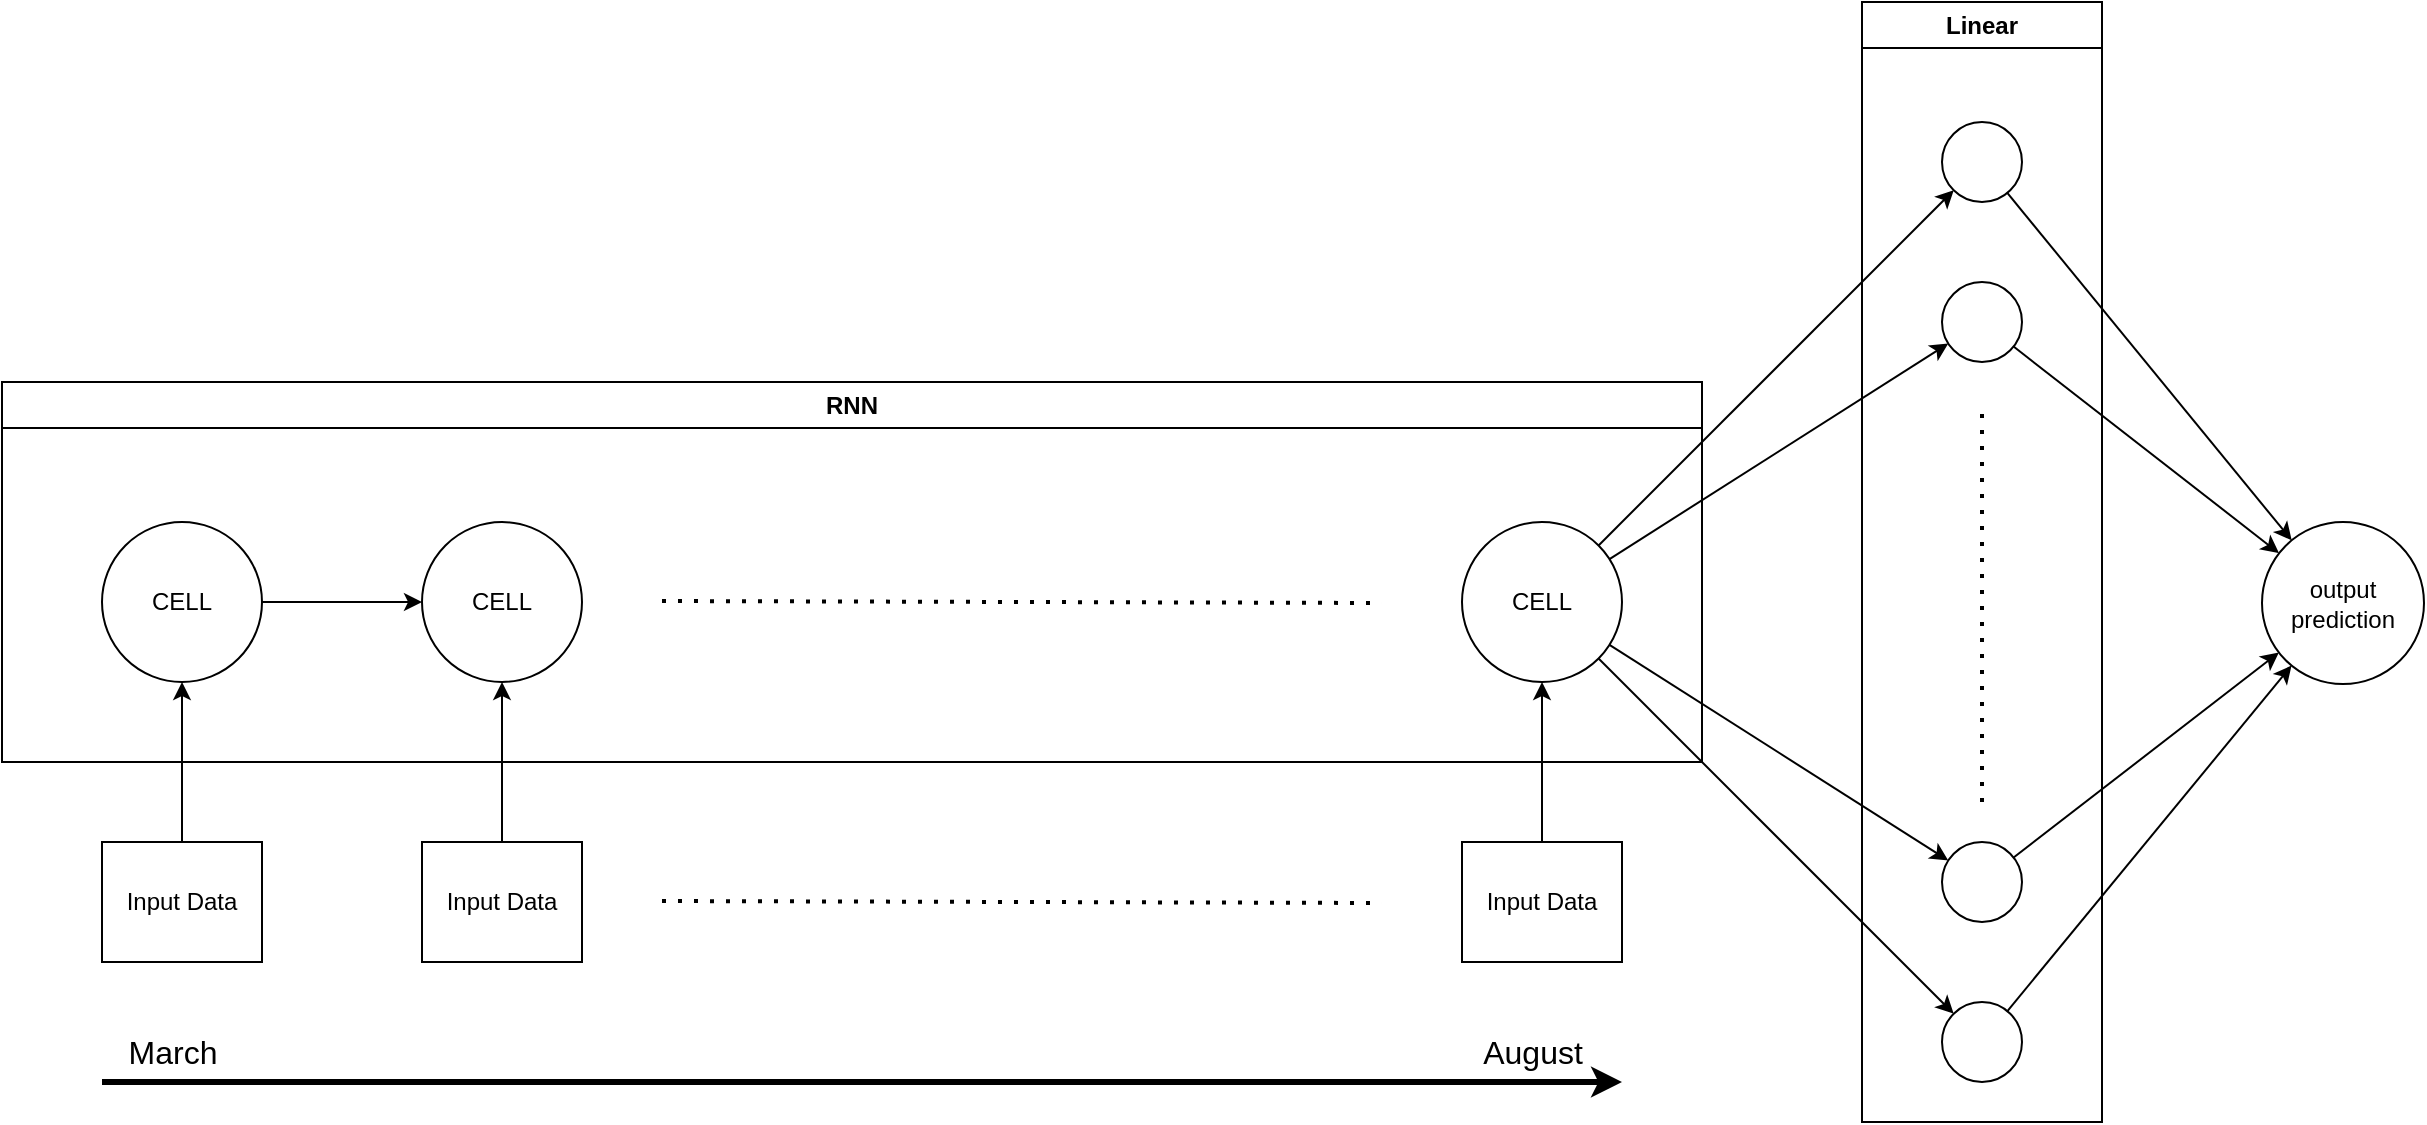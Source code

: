 <mxfile version="26.1.1" pages="5">
  <diagram name="RNN" id="Sj-AfVCmATpeN1ST9yKY">
    <mxGraphModel dx="1434" dy="870" grid="1" gridSize="10" guides="1" tooltips="1" connect="1" arrows="1" fold="1" page="1" pageScale="1" pageWidth="827" pageHeight="1169" math="0" shadow="0">
      <root>
        <mxCell id="0" />
        <mxCell id="1" parent="0" />
        <mxCell id="AekAROX9ymRsv2VLZo-F-1" value="RNN" style="swimlane;whiteSpace=wrap;html=1;labelBackgroundColor=none;" parent="1" vertex="1">
          <mxGeometry x="30" y="250" width="850" height="190" as="geometry" />
        </mxCell>
        <mxCell id="AekAROX9ymRsv2VLZo-F-6" value="" style="edgeStyle=orthogonalEdgeStyle;rounded=0;orthogonalLoop=1;jettySize=auto;html=1;labelBackgroundColor=none;fontColor=default;" parent="AekAROX9ymRsv2VLZo-F-1" source="AekAROX9ymRsv2VLZo-F-2" target="AekAROX9ymRsv2VLZo-F-3" edge="1">
          <mxGeometry relative="1" as="geometry" />
        </mxCell>
        <mxCell id="AekAROX9ymRsv2VLZo-F-2" value="CELL" style="ellipse;whiteSpace=wrap;html=1;labelBackgroundColor=none;" parent="AekAROX9ymRsv2VLZo-F-1" vertex="1">
          <mxGeometry x="50" y="70" width="80" height="80" as="geometry" />
        </mxCell>
        <mxCell id="AekAROX9ymRsv2VLZo-F-3" value="CELL" style="ellipse;whiteSpace=wrap;html=1;labelBackgroundColor=none;" parent="AekAROX9ymRsv2VLZo-F-1" vertex="1">
          <mxGeometry x="210" y="70" width="80" height="80" as="geometry" />
        </mxCell>
        <mxCell id="AekAROX9ymRsv2VLZo-F-7" value="" style="endArrow=none;dashed=1;html=1;dashPattern=1 3;strokeWidth=2;rounded=0;exitX=0.5;exitY=1;exitDx=0;exitDy=0;labelBackgroundColor=none;fontColor=default;" parent="AekAROX9ymRsv2VLZo-F-1" edge="1">
          <mxGeometry width="50" height="50" relative="1" as="geometry">
            <mxPoint x="330" y="109.5" as="sourcePoint" />
            <mxPoint x="690" y="110.5" as="targetPoint" />
          </mxGeometry>
        </mxCell>
        <mxCell id="AekAROX9ymRsv2VLZo-F-8" value="CELL" style="ellipse;whiteSpace=wrap;html=1;aspect=fixed;labelBackgroundColor=none;" parent="AekAROX9ymRsv2VLZo-F-1" vertex="1">
          <mxGeometry x="730" y="70" width="80" height="80" as="geometry" />
        </mxCell>
        <mxCell id="AekAROX9ymRsv2VLZo-F-11" value="Linear" style="swimlane;whiteSpace=wrap;html=1;labelBackgroundColor=none;" parent="1" vertex="1">
          <mxGeometry x="960" y="60" width="120" height="560" as="geometry" />
        </mxCell>
        <mxCell id="AekAROX9ymRsv2VLZo-F-12" value="" style="ellipse;whiteSpace=wrap;html=1;aspect=fixed;labelBackgroundColor=none;" parent="AekAROX9ymRsv2VLZo-F-11" vertex="1">
          <mxGeometry x="40" y="60" width="40" height="40" as="geometry" />
        </mxCell>
        <mxCell id="AekAROX9ymRsv2VLZo-F-14" value="" style="ellipse;whiteSpace=wrap;html=1;aspect=fixed;labelBackgroundColor=none;" parent="AekAROX9ymRsv2VLZo-F-11" vertex="1">
          <mxGeometry x="40" y="140" width="40" height="40" as="geometry" />
        </mxCell>
        <mxCell id="AekAROX9ymRsv2VLZo-F-15" value="" style="ellipse;whiteSpace=wrap;html=1;aspect=fixed;labelBackgroundColor=none;" parent="AekAROX9ymRsv2VLZo-F-11" vertex="1">
          <mxGeometry x="40" y="420" width="40" height="40" as="geometry" />
        </mxCell>
        <mxCell id="AekAROX9ymRsv2VLZo-F-16" value="" style="ellipse;whiteSpace=wrap;html=1;aspect=fixed;labelBackgroundColor=none;" parent="AekAROX9ymRsv2VLZo-F-11" vertex="1">
          <mxGeometry x="40" y="500" width="40" height="40" as="geometry" />
        </mxCell>
        <mxCell id="AekAROX9ymRsv2VLZo-F-13" value="" style="endArrow=classic;html=1;rounded=0;labelBackgroundColor=none;fontColor=default;" parent="1" source="AekAROX9ymRsv2VLZo-F-8" target="AekAROX9ymRsv2VLZo-F-12" edge="1">
          <mxGeometry width="50" height="50" relative="1" as="geometry">
            <mxPoint x="620" y="660" as="sourcePoint" />
            <mxPoint x="670" y="610" as="targetPoint" />
          </mxGeometry>
        </mxCell>
        <mxCell id="AekAROX9ymRsv2VLZo-F-17" value="" style="endArrow=classic;html=1;rounded=0;labelBackgroundColor=none;fontColor=default;" parent="1" source="AekAROX9ymRsv2VLZo-F-8" target="AekAROX9ymRsv2VLZo-F-14" edge="1">
          <mxGeometry width="50" height="50" relative="1" as="geometry">
            <mxPoint x="790" y="560" as="sourcePoint" />
            <mxPoint x="840" y="510" as="targetPoint" />
          </mxGeometry>
        </mxCell>
        <mxCell id="AekAROX9ymRsv2VLZo-F-18" value="" style="endArrow=classic;html=1;rounded=0;labelBackgroundColor=none;fontColor=default;" parent="1" source="AekAROX9ymRsv2VLZo-F-8" target="AekAROX9ymRsv2VLZo-F-15" edge="1">
          <mxGeometry width="50" height="50" relative="1" as="geometry">
            <mxPoint x="910" y="530" as="sourcePoint" />
            <mxPoint x="960" y="480" as="targetPoint" />
          </mxGeometry>
        </mxCell>
        <mxCell id="AekAROX9ymRsv2VLZo-F-19" value="" style="endArrow=classic;html=1;rounded=0;labelBackgroundColor=none;fontColor=default;" parent="1" source="AekAROX9ymRsv2VLZo-F-8" target="AekAROX9ymRsv2VLZo-F-16" edge="1">
          <mxGeometry width="50" height="50" relative="1" as="geometry">
            <mxPoint x="580" y="470" as="sourcePoint" />
            <mxPoint x="630" y="420" as="targetPoint" />
          </mxGeometry>
        </mxCell>
        <mxCell id="AekAROX9ymRsv2VLZo-F-20" value="" style="endArrow=classic;html=1;rounded=0;labelBackgroundColor=none;fontColor=default;" parent="1" source="AekAROX9ymRsv2VLZo-F-12" target="AekAROX9ymRsv2VLZo-F-30" edge="1">
          <mxGeometry width="50" height="50" relative="1" as="geometry">
            <mxPoint x="1150" y="310" as="sourcePoint" />
            <mxPoint x="1230" y="370" as="targetPoint" />
          </mxGeometry>
        </mxCell>
        <mxCell id="AekAROX9ymRsv2VLZo-F-21" value="" style="endArrow=classic;html=1;rounded=0;labelBackgroundColor=none;fontColor=default;" parent="1" source="AekAROX9ymRsv2VLZo-F-14" target="AekAROX9ymRsv2VLZo-F-30" edge="1">
          <mxGeometry width="50" height="50" relative="1" as="geometry">
            <mxPoint x="1130" y="430" as="sourcePoint" />
            <mxPoint x="1190" y="400" as="targetPoint" />
          </mxGeometry>
        </mxCell>
        <mxCell id="AekAROX9ymRsv2VLZo-F-23" value="Input Data" style="rounded=0;whiteSpace=wrap;html=1;labelBackgroundColor=none;" parent="1" vertex="1">
          <mxGeometry x="80" y="480" width="80" height="60" as="geometry" />
        </mxCell>
        <mxCell id="AekAROX9ymRsv2VLZo-F-24" value="" style="endArrow=classic;html=1;rounded=0;labelBackgroundColor=none;fontColor=default;" parent="1" source="AekAROX9ymRsv2VLZo-F-23" target="AekAROX9ymRsv2VLZo-F-2" edge="1">
          <mxGeometry width="50" height="50" relative="1" as="geometry">
            <mxPoint x="310" y="680" as="sourcePoint" />
            <mxPoint x="360" y="630" as="targetPoint" />
          </mxGeometry>
        </mxCell>
        <mxCell id="AekAROX9ymRsv2VLZo-F-25" value="Input Data" style="rounded=0;whiteSpace=wrap;html=1;labelBackgroundColor=none;" parent="1" vertex="1">
          <mxGeometry x="240" y="480" width="80" height="60" as="geometry" />
        </mxCell>
        <mxCell id="AekAROX9ymRsv2VLZo-F-26" value="" style="endArrow=none;dashed=1;html=1;dashPattern=1 3;strokeWidth=2;rounded=0;exitX=0.5;exitY=1;exitDx=0;exitDy=0;labelBackgroundColor=none;fontColor=default;" parent="1" edge="1">
          <mxGeometry width="50" height="50" relative="1" as="geometry">
            <mxPoint x="360" y="509.5" as="sourcePoint" />
            <mxPoint x="720" y="510.5" as="targetPoint" />
          </mxGeometry>
        </mxCell>
        <mxCell id="AekAROX9ymRsv2VLZo-F-27" value="Input Data" style="rounded=0;whiteSpace=wrap;html=1;labelBackgroundColor=none;" parent="1" vertex="1">
          <mxGeometry x="760" y="480" width="80" height="60" as="geometry" />
        </mxCell>
        <mxCell id="AekAROX9ymRsv2VLZo-F-28" value="" style="endArrow=classic;html=1;rounded=0;labelBackgroundColor=none;fontColor=default;" parent="1" source="AekAROX9ymRsv2VLZo-F-27" target="AekAROX9ymRsv2VLZo-F-8" edge="1">
          <mxGeometry width="50" height="50" relative="1" as="geometry">
            <mxPoint x="870" y="680" as="sourcePoint" />
            <mxPoint x="920" y="630" as="targetPoint" />
          </mxGeometry>
        </mxCell>
        <mxCell id="AekAROX9ymRsv2VLZo-F-30" value="output&lt;div&gt;prediction&lt;/div&gt;" style="ellipse;whiteSpace=wrap;html=1;aspect=fixed;labelBackgroundColor=none;" parent="1" vertex="1">
          <mxGeometry x="1160" y="320" width="81" height="81" as="geometry" />
        </mxCell>
        <mxCell id="AekAROX9ymRsv2VLZo-F-31" value="" style="endArrow=classic;html=1;rounded=0;labelBackgroundColor=none;fontColor=default;" parent="1" source="AekAROX9ymRsv2VLZo-F-15" target="AekAROX9ymRsv2VLZo-F-30" edge="1">
          <mxGeometry width="50" height="50" relative="1" as="geometry">
            <mxPoint x="1260" y="620" as="sourcePoint" />
            <mxPoint x="1310" y="570" as="targetPoint" />
          </mxGeometry>
        </mxCell>
        <mxCell id="AekAROX9ymRsv2VLZo-F-32" value="" style="endArrow=classic;html=1;rounded=0;labelBackgroundColor=none;fontColor=default;" parent="1" source="AekAROX9ymRsv2VLZo-F-16" target="AekAROX9ymRsv2VLZo-F-30" edge="1">
          <mxGeometry width="50" height="50" relative="1" as="geometry">
            <mxPoint x="1130" y="630" as="sourcePoint" />
            <mxPoint x="1180" y="580" as="targetPoint" />
          </mxGeometry>
        </mxCell>
        <mxCell id="AekAROX9ymRsv2VLZo-F-33" value="" style="endArrow=classic;html=1;rounded=0;labelBackgroundColor=none;fontColor=default;" parent="1" source="AekAROX9ymRsv2VLZo-F-25" target="AekAROX9ymRsv2VLZo-F-3" edge="1">
          <mxGeometry width="50" height="50" relative="1" as="geometry">
            <mxPoint x="580" y="470" as="sourcePoint" />
            <mxPoint x="630" y="420" as="targetPoint" />
          </mxGeometry>
        </mxCell>
        <mxCell id="AekAROX9ymRsv2VLZo-F-34" value="" style="endArrow=none;dashed=1;html=1;dashPattern=1 3;strokeWidth=2;rounded=0;labelBackgroundColor=none;fontColor=default;" parent="1" edge="1">
          <mxGeometry width="50" height="50" relative="1" as="geometry">
            <mxPoint x="1020" y="460" as="sourcePoint" />
            <mxPoint x="1020" y="260" as="targetPoint" />
          </mxGeometry>
        </mxCell>
        <mxCell id="AekAROX9ymRsv2VLZo-F-35" value="" style="endArrow=classic;html=1;rounded=0;strokeWidth=3;labelBackgroundColor=none;fontColor=default;" parent="1" edge="1">
          <mxGeometry width="50" height="50" relative="1" as="geometry">
            <mxPoint x="80" y="600" as="sourcePoint" />
            <mxPoint x="840" y="600" as="targetPoint" />
          </mxGeometry>
        </mxCell>
        <mxCell id="AekAROX9ymRsv2VLZo-F-36" value="&lt;font style=&quot;font-size: 16px;&quot;&gt;March&lt;/font&gt;" style="text;html=1;align=center;verticalAlign=middle;resizable=0;points=[];autosize=1;strokeColor=none;fillColor=none;labelBackgroundColor=none;" parent="1" vertex="1">
          <mxGeometry x="80" y="570" width="70" height="30" as="geometry" />
        </mxCell>
        <mxCell id="AekAROX9ymRsv2VLZo-F-37" value="&lt;font style=&quot;font-size: 16px;&quot;&gt;August&lt;/font&gt;" style="text;html=1;align=center;verticalAlign=middle;resizable=0;points=[];autosize=1;strokeColor=none;fillColor=none;labelBackgroundColor=none;" parent="1" vertex="1">
          <mxGeometry x="760" y="570" width="70" height="30" as="geometry" />
        </mxCell>
      </root>
    </mxGraphModel>
  </diagram>
  <diagram name="MultiCNNGRU" id="PIVVVUb-LmMdida2YQ8e">
    <mxGraphModel dx="1434" dy="870" grid="1" gridSize="10" guides="1" tooltips="1" connect="1" arrows="1" fold="1" page="1" pageScale="1" pageWidth="827" pageHeight="1169" math="0" shadow="0">
      <root>
        <mxCell id="TR_h4j_igll_KEDJ52zW-0" />
        <mxCell id="TR_h4j_igll_KEDJ52zW-1" parent="TR_h4j_igll_KEDJ52zW-0" />
        <mxCell id="TR_h4j_igll_KEDJ52zW-2" value="RNN" style="swimlane;whiteSpace=wrap;html=1;labelBackgroundColor=none;" parent="TR_h4j_igll_KEDJ52zW-1" vertex="1">
          <mxGeometry x="30" y="250" width="850" height="310" as="geometry" />
        </mxCell>
        <mxCell id="TR_h4j_igll_KEDJ52zW-3" value="" style="edgeStyle=orthogonalEdgeStyle;rounded=0;orthogonalLoop=1;jettySize=auto;html=1;labelBackgroundColor=none;fontColor=default;" parent="TR_h4j_igll_KEDJ52zW-2" source="TR_h4j_igll_KEDJ52zW-4" target="TR_h4j_igll_KEDJ52zW-5" edge="1">
          <mxGeometry relative="1" as="geometry" />
        </mxCell>
        <mxCell id="TR_h4j_igll_KEDJ52zW-4" value="GRU" style="ellipse;whiteSpace=wrap;html=1;labelBackgroundColor=none;" parent="TR_h4j_igll_KEDJ52zW-2" vertex="1">
          <mxGeometry x="50" y="70" width="80" height="80" as="geometry" />
        </mxCell>
        <mxCell id="TR_h4j_igll_KEDJ52zW-5" value="GRU" style="ellipse;whiteSpace=wrap;html=1;labelBackgroundColor=none;" parent="TR_h4j_igll_KEDJ52zW-2" vertex="1">
          <mxGeometry x="210" y="70" width="80" height="80" as="geometry" />
        </mxCell>
        <mxCell id="TR_h4j_igll_KEDJ52zW-6" value="" style="endArrow=none;dashed=1;html=1;dashPattern=1 3;strokeWidth=2;rounded=0;exitX=0.5;exitY=1;exitDx=0;exitDy=0;labelBackgroundColor=none;fontColor=default;" parent="TR_h4j_igll_KEDJ52zW-2" edge="1">
          <mxGeometry width="50" height="50" relative="1" as="geometry">
            <mxPoint x="330" y="109.5" as="sourcePoint" />
            <mxPoint x="690" y="110.5" as="targetPoint" />
          </mxGeometry>
        </mxCell>
        <mxCell id="TR_h4j_igll_KEDJ52zW-7" value="GRU" style="ellipse;whiteSpace=wrap;html=1;aspect=fixed;labelBackgroundColor=none;" parent="TR_h4j_igll_KEDJ52zW-2" vertex="1">
          <mxGeometry x="730" y="70" width="80" height="80" as="geometry" />
        </mxCell>
        <mxCell id="tTnDnqmHSB4DEAb0oVE_-2" value="ResNet18" style="rounded=0;whiteSpace=wrap;html=1;labelBackgroundColor=none;" parent="TR_h4j_igll_KEDJ52zW-2" vertex="1">
          <mxGeometry x="50" y="190" width="80" height="80" as="geometry" />
        </mxCell>
        <mxCell id="tTnDnqmHSB4DEAb0oVE_-3" value="ResNet18" style="rounded=0;whiteSpace=wrap;html=1;labelBackgroundColor=none;" parent="TR_h4j_igll_KEDJ52zW-2" vertex="1">
          <mxGeometry x="210" y="190" width="80" height="80" as="geometry" />
        </mxCell>
        <mxCell id="tTnDnqmHSB4DEAb0oVE_-4" value="ResNet18" style="rounded=0;whiteSpace=wrap;html=1;labelBackgroundColor=none;" parent="TR_h4j_igll_KEDJ52zW-2" vertex="1">
          <mxGeometry x="730" y="190" width="80" height="80" as="geometry" />
        </mxCell>
        <mxCell id="tTnDnqmHSB4DEAb0oVE_-8" value="" style="endArrow=classic;html=1;rounded=0;labelBackgroundColor=none;fontColor=default;" parent="TR_h4j_igll_KEDJ52zW-2" source="tTnDnqmHSB4DEAb0oVE_-2" target="TR_h4j_igll_KEDJ52zW-4" edge="1">
          <mxGeometry width="50" height="50" relative="1" as="geometry">
            <mxPoint x="370" y="400" as="sourcePoint" />
            <mxPoint x="420" y="350" as="targetPoint" />
          </mxGeometry>
        </mxCell>
        <mxCell id="tTnDnqmHSB4DEAb0oVE_-9" value="" style="endArrow=classic;html=1;rounded=0;labelBackgroundColor=none;fontColor=default;" parent="TR_h4j_igll_KEDJ52zW-2" source="tTnDnqmHSB4DEAb0oVE_-3" target="TR_h4j_igll_KEDJ52zW-5" edge="1">
          <mxGeometry width="50" height="50" relative="1" as="geometry">
            <mxPoint x="510" y="270" as="sourcePoint" />
            <mxPoint x="560" y="220" as="targetPoint" />
          </mxGeometry>
        </mxCell>
        <mxCell id="tTnDnqmHSB4DEAb0oVE_-10" value="" style="endArrow=classic;html=1;rounded=0;labelBackgroundColor=none;fontColor=default;" parent="TR_h4j_igll_KEDJ52zW-2" source="tTnDnqmHSB4DEAb0oVE_-4" target="TR_h4j_igll_KEDJ52zW-7" edge="1">
          <mxGeometry width="50" height="50" relative="1" as="geometry">
            <mxPoint x="490" y="280" as="sourcePoint" />
            <mxPoint x="540" y="230" as="targetPoint" />
          </mxGeometry>
        </mxCell>
        <mxCell id="tTnDnqmHSB4DEAb0oVE_-13" value="" style="endArrow=none;dashed=1;html=1;dashPattern=1 3;strokeWidth=2;rounded=0;exitX=0.5;exitY=1;exitDx=0;exitDy=0;labelBackgroundColor=none;fontColor=default;" parent="TR_h4j_igll_KEDJ52zW-2" edge="1">
          <mxGeometry width="50" height="50" relative="1" as="geometry">
            <mxPoint x="330" y="229.5" as="sourcePoint" />
            <mxPoint x="690" y="230.5" as="targetPoint" />
          </mxGeometry>
        </mxCell>
        <mxCell id="tTnDnqmHSB4DEAb0oVE_-14" value="(512, )" style="text;html=1;align=center;verticalAlign=middle;resizable=0;points=[];autosize=1;strokeColor=none;fillColor=none;labelBackgroundColor=none;" parent="TR_h4j_igll_KEDJ52zW-2" vertex="1">
          <mxGeometry x="80" y="160" width="60" height="30" as="geometry" />
        </mxCell>
        <mxCell id="tTnDnqmHSB4DEAb0oVE_-15" value="(512, )" style="text;html=1;align=center;verticalAlign=middle;resizable=0;points=[];autosize=1;strokeColor=none;fillColor=none;labelBackgroundColor=none;" parent="TR_h4j_igll_KEDJ52zW-2" vertex="1">
          <mxGeometry x="250" y="160" width="60" height="30" as="geometry" />
        </mxCell>
        <mxCell id="tTnDnqmHSB4DEAb0oVE_-16" value="(512, )" style="text;html=1;align=center;verticalAlign=middle;resizable=0;points=[];autosize=1;strokeColor=none;fillColor=none;labelBackgroundColor=none;" parent="TR_h4j_igll_KEDJ52zW-2" vertex="1">
          <mxGeometry x="770" y="160" width="60" height="30" as="geometry" />
        </mxCell>
        <mxCell id="TR_h4j_igll_KEDJ52zW-8" value="Linear" style="swimlane;whiteSpace=wrap;html=1;labelBackgroundColor=none;" parent="TR_h4j_igll_KEDJ52zW-1" vertex="1">
          <mxGeometry x="960" y="60" width="120" height="560" as="geometry" />
        </mxCell>
        <mxCell id="TR_h4j_igll_KEDJ52zW-9" value="" style="ellipse;whiteSpace=wrap;html=1;aspect=fixed;labelBackgroundColor=none;" parent="TR_h4j_igll_KEDJ52zW-8" vertex="1">
          <mxGeometry x="40" y="60" width="40" height="40" as="geometry" />
        </mxCell>
        <mxCell id="TR_h4j_igll_KEDJ52zW-10" value="" style="ellipse;whiteSpace=wrap;html=1;aspect=fixed;labelBackgroundColor=none;" parent="TR_h4j_igll_KEDJ52zW-8" vertex="1">
          <mxGeometry x="40" y="140" width="40" height="40" as="geometry" />
        </mxCell>
        <mxCell id="TR_h4j_igll_KEDJ52zW-11" value="" style="ellipse;whiteSpace=wrap;html=1;aspect=fixed;labelBackgroundColor=none;" parent="TR_h4j_igll_KEDJ52zW-8" vertex="1">
          <mxGeometry x="40" y="420" width="40" height="40" as="geometry" />
        </mxCell>
        <mxCell id="TR_h4j_igll_KEDJ52zW-12" value="" style="ellipse;whiteSpace=wrap;html=1;aspect=fixed;labelBackgroundColor=none;" parent="TR_h4j_igll_KEDJ52zW-8" vertex="1">
          <mxGeometry x="40" y="500" width="40" height="40" as="geometry" />
        </mxCell>
        <mxCell id="TR_h4j_igll_KEDJ52zW-13" value="" style="endArrow=classic;html=1;rounded=0;labelBackgroundColor=none;fontColor=default;" parent="TR_h4j_igll_KEDJ52zW-1" source="TR_h4j_igll_KEDJ52zW-7" target="TR_h4j_igll_KEDJ52zW-9" edge="1">
          <mxGeometry width="50" height="50" relative="1" as="geometry">
            <mxPoint x="620" y="660" as="sourcePoint" />
            <mxPoint x="670" y="610" as="targetPoint" />
          </mxGeometry>
        </mxCell>
        <mxCell id="TR_h4j_igll_KEDJ52zW-14" value="" style="endArrow=classic;html=1;rounded=0;labelBackgroundColor=none;fontColor=default;" parent="TR_h4j_igll_KEDJ52zW-1" source="TR_h4j_igll_KEDJ52zW-7" target="TR_h4j_igll_KEDJ52zW-10" edge="1">
          <mxGeometry width="50" height="50" relative="1" as="geometry">
            <mxPoint x="790" y="560" as="sourcePoint" />
            <mxPoint x="840" y="510" as="targetPoint" />
          </mxGeometry>
        </mxCell>
        <mxCell id="TR_h4j_igll_KEDJ52zW-15" value="" style="endArrow=classic;html=1;rounded=0;labelBackgroundColor=none;fontColor=default;" parent="TR_h4j_igll_KEDJ52zW-1" source="TR_h4j_igll_KEDJ52zW-7" target="TR_h4j_igll_KEDJ52zW-11" edge="1">
          <mxGeometry width="50" height="50" relative="1" as="geometry">
            <mxPoint x="910" y="530" as="sourcePoint" />
            <mxPoint x="960" y="480" as="targetPoint" />
          </mxGeometry>
        </mxCell>
        <mxCell id="TR_h4j_igll_KEDJ52zW-16" value="" style="endArrow=classic;html=1;rounded=0;labelBackgroundColor=none;fontColor=default;" parent="TR_h4j_igll_KEDJ52zW-1" source="TR_h4j_igll_KEDJ52zW-7" target="TR_h4j_igll_KEDJ52zW-12" edge="1">
          <mxGeometry width="50" height="50" relative="1" as="geometry">
            <mxPoint x="580" y="470" as="sourcePoint" />
            <mxPoint x="630" y="420" as="targetPoint" />
          </mxGeometry>
        </mxCell>
        <mxCell id="TR_h4j_igll_KEDJ52zW-17" value="" style="endArrow=classic;html=1;rounded=0;labelBackgroundColor=none;fontColor=default;" parent="TR_h4j_igll_KEDJ52zW-1" source="TR_h4j_igll_KEDJ52zW-9" target="TR_h4j_igll_KEDJ52zW-25" edge="1">
          <mxGeometry width="50" height="50" relative="1" as="geometry">
            <mxPoint x="1150" y="310" as="sourcePoint" />
            <mxPoint x="1230" y="370" as="targetPoint" />
          </mxGeometry>
        </mxCell>
        <mxCell id="TR_h4j_igll_KEDJ52zW-18" value="" style="endArrow=classic;html=1;rounded=0;labelBackgroundColor=none;fontColor=default;" parent="TR_h4j_igll_KEDJ52zW-1" source="TR_h4j_igll_KEDJ52zW-10" target="TR_h4j_igll_KEDJ52zW-25" edge="1">
          <mxGeometry width="50" height="50" relative="1" as="geometry">
            <mxPoint x="1130" y="430" as="sourcePoint" />
            <mxPoint x="1190" y="400" as="targetPoint" />
          </mxGeometry>
        </mxCell>
        <mxCell id="TR_h4j_igll_KEDJ52zW-19" value="Input Image" style="rounded=0;whiteSpace=wrap;html=1;labelBackgroundColor=none;" parent="TR_h4j_igll_KEDJ52zW-1" vertex="1">
          <mxGeometry x="80" y="620" width="80" height="60" as="geometry" />
        </mxCell>
        <mxCell id="TR_h4j_igll_KEDJ52zW-21" value="Input Image" style="rounded=0;whiteSpace=wrap;html=1;labelBackgroundColor=none;" parent="TR_h4j_igll_KEDJ52zW-1" vertex="1">
          <mxGeometry x="240" y="620" width="80" height="60" as="geometry" />
        </mxCell>
        <mxCell id="TR_h4j_igll_KEDJ52zW-22" value="" style="endArrow=none;dashed=1;html=1;dashPattern=1 3;strokeWidth=2;rounded=0;exitX=0.5;exitY=1;exitDx=0;exitDy=0;labelBackgroundColor=none;fontColor=default;" parent="TR_h4j_igll_KEDJ52zW-1" edge="1">
          <mxGeometry width="50" height="50" relative="1" as="geometry">
            <mxPoint x="360" y="649.5" as="sourcePoint" />
            <mxPoint x="720" y="650.5" as="targetPoint" />
          </mxGeometry>
        </mxCell>
        <mxCell id="TR_h4j_igll_KEDJ52zW-23" value="Input Image" style="rounded=0;whiteSpace=wrap;html=1;labelBackgroundColor=none;" parent="TR_h4j_igll_KEDJ52zW-1" vertex="1">
          <mxGeometry x="760" y="620" width="80" height="60" as="geometry" />
        </mxCell>
        <mxCell id="TR_h4j_igll_KEDJ52zW-25" value="output&lt;div&gt;prediction&lt;/div&gt;" style="ellipse;whiteSpace=wrap;html=1;aspect=fixed;labelBackgroundColor=none;" parent="TR_h4j_igll_KEDJ52zW-1" vertex="1">
          <mxGeometry x="1160" y="320" width="81" height="81" as="geometry" />
        </mxCell>
        <mxCell id="TR_h4j_igll_KEDJ52zW-26" value="" style="endArrow=classic;html=1;rounded=0;labelBackgroundColor=none;fontColor=default;" parent="TR_h4j_igll_KEDJ52zW-1" source="TR_h4j_igll_KEDJ52zW-11" target="TR_h4j_igll_KEDJ52zW-25" edge="1">
          <mxGeometry width="50" height="50" relative="1" as="geometry">
            <mxPoint x="1260" y="620" as="sourcePoint" />
            <mxPoint x="1310" y="570" as="targetPoint" />
          </mxGeometry>
        </mxCell>
        <mxCell id="TR_h4j_igll_KEDJ52zW-27" value="" style="endArrow=classic;html=1;rounded=0;labelBackgroundColor=none;fontColor=default;" parent="TR_h4j_igll_KEDJ52zW-1" source="TR_h4j_igll_KEDJ52zW-12" target="TR_h4j_igll_KEDJ52zW-25" edge="1">
          <mxGeometry width="50" height="50" relative="1" as="geometry">
            <mxPoint x="1130" y="630" as="sourcePoint" />
            <mxPoint x="1180" y="580" as="targetPoint" />
          </mxGeometry>
        </mxCell>
        <mxCell id="TR_h4j_igll_KEDJ52zW-29" value="" style="endArrow=none;dashed=1;html=1;dashPattern=1 3;strokeWidth=2;rounded=0;labelBackgroundColor=none;fontColor=default;" parent="TR_h4j_igll_KEDJ52zW-1" edge="1">
          <mxGeometry width="50" height="50" relative="1" as="geometry">
            <mxPoint x="1020" y="460" as="sourcePoint" />
            <mxPoint x="1020" y="260" as="targetPoint" />
          </mxGeometry>
        </mxCell>
        <mxCell id="TR_h4j_igll_KEDJ52zW-30" value="" style="endArrow=classic;html=1;rounded=0;strokeWidth=3;labelBackgroundColor=none;fontColor=default;" parent="TR_h4j_igll_KEDJ52zW-1" edge="1">
          <mxGeometry width="50" height="50" relative="1" as="geometry">
            <mxPoint x="80" y="740" as="sourcePoint" />
            <mxPoint x="840" y="740" as="targetPoint" />
          </mxGeometry>
        </mxCell>
        <mxCell id="TR_h4j_igll_KEDJ52zW-31" value="&lt;font style=&quot;font-size: 16px;&quot;&gt;March&lt;/font&gt;" style="text;html=1;align=center;verticalAlign=middle;resizable=0;points=[];autosize=1;strokeColor=none;fillColor=none;labelBackgroundColor=none;" parent="TR_h4j_igll_KEDJ52zW-1" vertex="1">
          <mxGeometry x="80" y="710" width="70" height="30" as="geometry" />
        </mxCell>
        <mxCell id="TR_h4j_igll_KEDJ52zW-32" value="&lt;font style=&quot;font-size: 16px;&quot;&gt;August&lt;/font&gt;" style="text;html=1;align=center;verticalAlign=middle;resizable=0;points=[];autosize=1;strokeColor=none;fillColor=none;labelBackgroundColor=none;" parent="TR_h4j_igll_KEDJ52zW-1" vertex="1">
          <mxGeometry x="760" y="710" width="70" height="30" as="geometry" />
        </mxCell>
        <mxCell id="tTnDnqmHSB4DEAb0oVE_-5" value="" style="endArrow=classic;html=1;rounded=0;labelBackgroundColor=none;fontColor=default;" parent="TR_h4j_igll_KEDJ52zW-1" source="TR_h4j_igll_KEDJ52zW-19" target="tTnDnqmHSB4DEAb0oVE_-2" edge="1">
          <mxGeometry width="50" height="50" relative="1" as="geometry">
            <mxPoint x="20" y="660" as="sourcePoint" />
            <mxPoint x="70" y="610" as="targetPoint" />
          </mxGeometry>
        </mxCell>
        <mxCell id="tTnDnqmHSB4DEAb0oVE_-6" value="" style="endArrow=classic;html=1;rounded=0;labelBackgroundColor=none;fontColor=default;" parent="TR_h4j_igll_KEDJ52zW-1" source="TR_h4j_igll_KEDJ52zW-21" target="tTnDnqmHSB4DEAb0oVE_-3" edge="1">
          <mxGeometry width="50" height="50" relative="1" as="geometry">
            <mxPoint x="300" y="900" as="sourcePoint" />
            <mxPoint x="350" y="850" as="targetPoint" />
          </mxGeometry>
        </mxCell>
        <mxCell id="tTnDnqmHSB4DEAb0oVE_-7" value="" style="endArrow=classic;html=1;rounded=0;labelBackgroundColor=none;fontColor=default;" parent="TR_h4j_igll_KEDJ52zW-1" source="TR_h4j_igll_KEDJ52zW-23" target="tTnDnqmHSB4DEAb0oVE_-4" edge="1">
          <mxGeometry width="50" height="50" relative="1" as="geometry">
            <mxPoint x="600" y="840" as="sourcePoint" />
            <mxPoint x="650" y="790" as="targetPoint" />
          </mxGeometry>
        </mxCell>
      </root>
    </mxGraphModel>
  </diagram>
  <diagram id="WZvgqLEtftJHLQnkqO7h" name="ResNetRegressor">
    <mxGraphModel dx="1434" dy="870" grid="1" gridSize="10" guides="1" tooltips="1" connect="1" arrows="1" fold="1" page="1" pageScale="1" pageWidth="827" pageHeight="1169" math="0" shadow="0">
      <root>
        <mxCell id="0" />
        <mxCell id="1" parent="0" />
        <mxCell id="zzWfMpiT_peUd1hukxVl-1" value="ResNet18" style="rounded=0;whiteSpace=wrap;html=1;labelBackgroundColor=none;fillColor=#182E3E;strokeColor=#FFFFFF;fontColor=#FFFFFF;" parent="1" vertex="1">
          <mxGeometry x="80" y="440" width="80" height="80" as="geometry" />
        </mxCell>
        <mxCell id="zzWfMpiT_peUd1hukxVl-3" value="Input Image" style="rounded=0;whiteSpace=wrap;html=1;labelBackgroundColor=none;fillColor=#182E3E;strokeColor=#FFFFFF;fontColor=#FFFFFF;" parent="1" vertex="1">
          <mxGeometry x="80" y="620" width="80" height="60" as="geometry" />
        </mxCell>
        <mxCell id="zzWfMpiT_peUd1hukxVl-4" value="" style="endArrow=classic;html=1;rounded=0;labelBackgroundColor=none;fontColor=default;strokeColor=#23445D;" parent="1" source="zzWfMpiT_peUd1hukxVl-3" target="zzWfMpiT_peUd1hukxVl-1" edge="1">
          <mxGeometry width="50" height="50" relative="1" as="geometry">
            <mxPoint x="20" y="660" as="sourcePoint" />
            <mxPoint x="70" y="610" as="targetPoint" />
          </mxGeometry>
        </mxCell>
        <mxCell id="F0kuxfTuZH73dVjG3igg-1" value="Linear" style="swimlane;whiteSpace=wrap;html=1;labelBackgroundColor=none;fillColor=#182E3E;strokeColor=#FFFFFF;fontColor=#FFFFFF;" parent="1" vertex="1">
          <mxGeometry x="290" y="200" width="120" height="560" as="geometry" />
        </mxCell>
        <mxCell id="F0kuxfTuZH73dVjG3igg-2" value="" style="ellipse;whiteSpace=wrap;html=1;aspect=fixed;labelBackgroundColor=none;fillColor=#182E3E;strokeColor=#FFFFFF;fontColor=#FFFFFF;" parent="F0kuxfTuZH73dVjG3igg-1" vertex="1">
          <mxGeometry x="40" y="60" width="40" height="40" as="geometry" />
        </mxCell>
        <mxCell id="F0kuxfTuZH73dVjG3igg-3" value="" style="ellipse;whiteSpace=wrap;html=1;aspect=fixed;labelBackgroundColor=none;fillColor=#182E3E;strokeColor=#FFFFFF;fontColor=#FFFFFF;" parent="F0kuxfTuZH73dVjG3igg-1" vertex="1">
          <mxGeometry x="40" y="140" width="40" height="40" as="geometry" />
        </mxCell>
        <mxCell id="F0kuxfTuZH73dVjG3igg-4" value="" style="ellipse;whiteSpace=wrap;html=1;aspect=fixed;labelBackgroundColor=none;fillColor=#182E3E;strokeColor=#FFFFFF;fontColor=#FFFFFF;" parent="F0kuxfTuZH73dVjG3igg-1" vertex="1">
          <mxGeometry x="40" y="420" width="40" height="40" as="geometry" />
        </mxCell>
        <mxCell id="F0kuxfTuZH73dVjG3igg-5" value="" style="ellipse;whiteSpace=wrap;html=1;aspect=fixed;labelBackgroundColor=none;fillColor=#182E3E;strokeColor=#FFFFFF;fontColor=#FFFFFF;" parent="F0kuxfTuZH73dVjG3igg-1" vertex="1">
          <mxGeometry x="40" y="500" width="40" height="40" as="geometry" />
        </mxCell>
        <mxCell id="F0kuxfTuZH73dVjG3igg-6" value="" style="endArrow=classic;html=1;rounded=0;labelBackgroundColor=none;fontColor=default;strokeColor=#23445D;" parent="1" source="F0kuxfTuZH73dVjG3igg-2" target="F0kuxfTuZH73dVjG3igg-8" edge="1">
          <mxGeometry width="50" height="50" relative="1" as="geometry">
            <mxPoint x="480" y="450" as="sourcePoint" />
            <mxPoint x="560" y="510" as="targetPoint" />
          </mxGeometry>
        </mxCell>
        <mxCell id="F0kuxfTuZH73dVjG3igg-7" value="" style="endArrow=classic;html=1;rounded=0;labelBackgroundColor=none;fontColor=default;strokeColor=#23445D;" parent="1" source="F0kuxfTuZH73dVjG3igg-3" target="F0kuxfTuZH73dVjG3igg-8" edge="1">
          <mxGeometry width="50" height="50" relative="1" as="geometry">
            <mxPoint x="460" y="570" as="sourcePoint" />
            <mxPoint x="520" y="540" as="targetPoint" />
          </mxGeometry>
        </mxCell>
        <mxCell id="F0kuxfTuZH73dVjG3igg-8" value="output&lt;div&gt;prediction&lt;/div&gt;" style="ellipse;whiteSpace=wrap;html=1;aspect=fixed;labelBackgroundColor=none;fillColor=#182E3E;strokeColor=#FFFFFF;fontColor=#FFFFFF;" parent="1" vertex="1">
          <mxGeometry x="480" y="440" width="81" height="81" as="geometry" />
        </mxCell>
        <mxCell id="F0kuxfTuZH73dVjG3igg-9" value="" style="endArrow=classic;html=1;rounded=0;labelBackgroundColor=none;fontColor=default;strokeColor=#23445D;" parent="1" source="F0kuxfTuZH73dVjG3igg-4" target="F0kuxfTuZH73dVjG3igg-8" edge="1">
          <mxGeometry width="50" height="50" relative="1" as="geometry">
            <mxPoint x="590" y="760" as="sourcePoint" />
            <mxPoint x="640" y="710" as="targetPoint" />
          </mxGeometry>
        </mxCell>
        <mxCell id="F0kuxfTuZH73dVjG3igg-10" value="" style="endArrow=classic;html=1;rounded=0;labelBackgroundColor=none;fontColor=default;strokeColor=#23445D;" parent="1" source="F0kuxfTuZH73dVjG3igg-5" target="F0kuxfTuZH73dVjG3igg-8" edge="1">
          <mxGeometry width="50" height="50" relative="1" as="geometry">
            <mxPoint x="460" y="770" as="sourcePoint" />
            <mxPoint x="510" y="720" as="targetPoint" />
          </mxGeometry>
        </mxCell>
        <mxCell id="F0kuxfTuZH73dVjG3igg-11" value="" style="endArrow=none;dashed=1;html=1;dashPattern=1 3;strokeWidth=2;rounded=0;labelBackgroundColor=none;fontColor=default;strokeColor=#23445D;" parent="1" edge="1">
          <mxGeometry width="50" height="50" relative="1" as="geometry">
            <mxPoint x="350" y="600" as="sourcePoint" />
            <mxPoint x="350" y="400" as="targetPoint" />
          </mxGeometry>
        </mxCell>
        <mxCell id="F0kuxfTuZH73dVjG3igg-12" value="" style="endArrow=classic;html=1;rounded=0;labelBackgroundColor=none;fontColor=default;strokeColor=#23445D;" parent="1" source="zzWfMpiT_peUd1hukxVl-1" target="F0kuxfTuZH73dVjG3igg-2" edge="1">
          <mxGeometry width="50" height="50" relative="1" as="geometry">
            <mxPoint x="110" y="350" as="sourcePoint" />
            <mxPoint x="160" y="300" as="targetPoint" />
          </mxGeometry>
        </mxCell>
        <mxCell id="F0kuxfTuZH73dVjG3igg-13" value="" style="endArrow=classic;html=1;rounded=0;labelBackgroundColor=none;fontColor=default;strokeColor=#23445D;" parent="1" source="zzWfMpiT_peUd1hukxVl-1" target="F0kuxfTuZH73dVjG3igg-3" edge="1">
          <mxGeometry width="50" height="50" relative="1" as="geometry">
            <mxPoint x="120" y="360" as="sourcePoint" />
            <mxPoint x="170" y="310" as="targetPoint" />
          </mxGeometry>
        </mxCell>
        <mxCell id="F0kuxfTuZH73dVjG3igg-14" value="" style="endArrow=classic;html=1;rounded=0;labelBackgroundColor=none;fontColor=default;strokeColor=#23445D;" parent="1" source="zzWfMpiT_peUd1hukxVl-1" target="F0kuxfTuZH73dVjG3igg-4" edge="1">
          <mxGeometry width="50" height="50" relative="1" as="geometry">
            <mxPoint x="210" y="570" as="sourcePoint" />
            <mxPoint x="260" y="520" as="targetPoint" />
          </mxGeometry>
        </mxCell>
        <mxCell id="F0kuxfTuZH73dVjG3igg-15" value="" style="endArrow=classic;html=1;rounded=0;labelBackgroundColor=none;fontColor=default;strokeColor=#23445D;" parent="1" source="zzWfMpiT_peUd1hukxVl-1" target="F0kuxfTuZH73dVjG3igg-5" edge="1">
          <mxGeometry width="50" height="50" relative="1" as="geometry">
            <mxPoint x="190" y="630" as="sourcePoint" />
            <mxPoint x="240" y="580" as="targetPoint" />
          </mxGeometry>
        </mxCell>
        <mxCell id="hrw_u8MyBvVk1uZjDo9c-1" value="3x224x224" style="text;html=1;align=center;verticalAlign=middle;resizable=0;points=[];autosize=1;strokeColor=none;fillColor=none;labelBackgroundColor=none;fontColor=#FFFFFF;" vertex="1" parent="1">
          <mxGeometry x="115" y="590" width="80" height="30" as="geometry" />
        </mxCell>
      </root>
    </mxGraphModel>
  </diagram>
  <diagram id="dgdoIsMuzF6DdW75hGSs" name="EfficientNetRegressor">
    <mxGraphModel dx="1434" dy="870" grid="1" gridSize="10" guides="1" tooltips="1" connect="1" arrows="1" fold="1" page="1" pageScale="1" pageWidth="827" pageHeight="1169" math="0" shadow="0">
      <root>
        <mxCell id="0" />
        <mxCell id="1" parent="0" />
        <mxCell id="nXPZle3zoW4A-4QYzuFF-1" value="EfficientNet&lt;span style=&quot;background-color: transparent; color: light-dark(rgb(0, 0, 0), rgb(255, 255, 255));&quot;&gt;B0&lt;/span&gt;" style="rounded=0;whiteSpace=wrap;html=1;labelBackgroundColor=none;" parent="1" vertex="1">
          <mxGeometry x="80" y="440" width="80" height="80" as="geometry" />
        </mxCell>
        <mxCell id="nXPZle3zoW4A-4QYzuFF-2" value="Input Image" style="rounded=0;whiteSpace=wrap;html=1;labelBackgroundColor=none;" parent="1" vertex="1">
          <mxGeometry x="80" y="620" width="80" height="60" as="geometry" />
        </mxCell>
        <mxCell id="nXPZle3zoW4A-4QYzuFF-3" value="" style="endArrow=classic;html=1;rounded=0;labelBackgroundColor=none;fontColor=default;" parent="1" source="nXPZle3zoW4A-4QYzuFF-2" target="nXPZle3zoW4A-4QYzuFF-1" edge="1">
          <mxGeometry width="50" height="50" relative="1" as="geometry">
            <mxPoint x="20" y="660" as="sourcePoint" />
            <mxPoint x="70" y="610" as="targetPoint" />
          </mxGeometry>
        </mxCell>
        <mxCell id="nXPZle3zoW4A-4QYzuFF-4" value="Linear" style="swimlane;whiteSpace=wrap;html=1;labelBackgroundColor=none;" parent="1" vertex="1">
          <mxGeometry x="260" y="280" width="120" height="370" as="geometry" />
        </mxCell>
        <mxCell id="nXPZle3zoW4A-4QYzuFF-5" value="" style="ellipse;whiteSpace=wrap;html=1;aspect=fixed;labelBackgroundColor=none;" parent="nXPZle3zoW4A-4QYzuFF-4" vertex="1">
          <mxGeometry x="45" y="30" width="30" height="30" as="geometry" />
        </mxCell>
        <mxCell id="nXPZle3zoW4A-4QYzuFF-6" value="" style="ellipse;whiteSpace=wrap;html=1;aspect=fixed;labelBackgroundColor=none;" parent="nXPZle3zoW4A-4QYzuFF-4" vertex="1">
          <mxGeometry x="45" y="90" width="30" height="30" as="geometry" />
        </mxCell>
        <mxCell id="nXPZle3zoW4A-4QYzuFF-7" value="" style="ellipse;whiteSpace=wrap;html=1;aspect=fixed;labelBackgroundColor=none;" parent="nXPZle3zoW4A-4QYzuFF-4" vertex="1">
          <mxGeometry x="45" y="260" width="30" height="30" as="geometry" />
        </mxCell>
        <mxCell id="nXPZle3zoW4A-4QYzuFF-8" value="" style="ellipse;whiteSpace=wrap;html=1;aspect=fixed;labelBackgroundColor=none;" parent="nXPZle3zoW4A-4QYzuFF-4" vertex="1">
          <mxGeometry x="45" y="320" width="30" height="30" as="geometry" />
        </mxCell>
        <mxCell id="nXPZle3zoW4A-4QYzuFF-9" value="" style="endArrow=classic;html=1;rounded=0;labelBackgroundColor=none;fontColor=default;" parent="1" source="nXPZle3zoW4A-4QYzuFF-5" target="nXPZle3zoW4A-4QYzuFF-11" edge="1">
          <mxGeometry width="50" height="50" relative="1" as="geometry">
            <mxPoint x="480" y="450" as="sourcePoint" />
            <mxPoint x="560" y="510" as="targetPoint" />
          </mxGeometry>
        </mxCell>
        <mxCell id="nXPZle3zoW4A-4QYzuFF-10" value="" style="endArrow=classic;html=1;rounded=0;labelBackgroundColor=none;fontColor=default;" parent="1" source="nXPZle3zoW4A-4QYzuFF-6" target="nXPZle3zoW4A-4QYzuFF-11" edge="1">
          <mxGeometry width="50" height="50" relative="1" as="geometry">
            <mxPoint x="460" y="570" as="sourcePoint" />
            <mxPoint x="520" y="540" as="targetPoint" />
          </mxGeometry>
        </mxCell>
        <mxCell id="nXPZle3zoW4A-4QYzuFF-11" value="output&lt;div&gt;prediction&lt;/div&gt;" style="ellipse;whiteSpace=wrap;html=1;aspect=fixed;labelBackgroundColor=none;" parent="1" vertex="1">
          <mxGeometry x="480" y="439" width="81" height="81" as="geometry" />
        </mxCell>
        <mxCell id="nXPZle3zoW4A-4QYzuFF-12" value="" style="endArrow=classic;html=1;rounded=0;labelBackgroundColor=none;fontColor=default;" parent="1" source="nXPZle3zoW4A-4QYzuFF-7" target="nXPZle3zoW4A-4QYzuFF-11" edge="1">
          <mxGeometry width="50" height="50" relative="1" as="geometry">
            <mxPoint x="590" y="760" as="sourcePoint" />
            <mxPoint x="640" y="710" as="targetPoint" />
          </mxGeometry>
        </mxCell>
        <mxCell id="nXPZle3zoW4A-4QYzuFF-13" value="" style="endArrow=classic;html=1;rounded=0;labelBackgroundColor=none;fontColor=default;" parent="1" source="nXPZle3zoW4A-4QYzuFF-8" target="nXPZle3zoW4A-4QYzuFF-11" edge="1">
          <mxGeometry width="50" height="50" relative="1" as="geometry">
            <mxPoint x="460" y="770" as="sourcePoint" />
            <mxPoint x="510" y="720" as="targetPoint" />
          </mxGeometry>
        </mxCell>
        <mxCell id="nXPZle3zoW4A-4QYzuFF-14" value="" style="endArrow=none;dashed=1;html=1;dashPattern=1 3;strokeWidth=2;rounded=0;labelBackgroundColor=none;fontColor=default;" parent="1" edge="1">
          <mxGeometry width="50" height="50" relative="1" as="geometry">
            <mxPoint x="320" y="520" as="sourcePoint" />
            <mxPoint x="320" y="410" as="targetPoint" />
          </mxGeometry>
        </mxCell>
        <mxCell id="nXPZle3zoW4A-4QYzuFF-15" value="" style="endArrow=classic;html=1;rounded=0;labelBackgroundColor=none;fontColor=default;" parent="1" source="nXPZle3zoW4A-4QYzuFF-1" target="nXPZle3zoW4A-4QYzuFF-5" edge="1">
          <mxGeometry width="50" height="50" relative="1" as="geometry">
            <mxPoint x="110" y="350" as="sourcePoint" />
            <mxPoint x="160" y="300" as="targetPoint" />
          </mxGeometry>
        </mxCell>
        <mxCell id="nXPZle3zoW4A-4QYzuFF-16" value="" style="endArrow=classic;html=1;rounded=0;labelBackgroundColor=none;fontColor=default;" parent="1" source="nXPZle3zoW4A-4QYzuFF-1" target="nXPZle3zoW4A-4QYzuFF-6" edge="1">
          <mxGeometry width="50" height="50" relative="1" as="geometry">
            <mxPoint x="120" y="360" as="sourcePoint" />
            <mxPoint x="170" y="310" as="targetPoint" />
          </mxGeometry>
        </mxCell>
        <mxCell id="nXPZle3zoW4A-4QYzuFF-17" value="" style="endArrow=classic;html=1;rounded=0;labelBackgroundColor=none;fontColor=default;" parent="1" source="nXPZle3zoW4A-4QYzuFF-1" target="nXPZle3zoW4A-4QYzuFF-7" edge="1">
          <mxGeometry width="50" height="50" relative="1" as="geometry">
            <mxPoint x="210" y="570" as="sourcePoint" />
            <mxPoint x="260" y="520" as="targetPoint" />
          </mxGeometry>
        </mxCell>
        <mxCell id="nXPZle3zoW4A-4QYzuFF-18" value="" style="endArrow=classic;html=1;rounded=0;labelBackgroundColor=none;fontColor=default;" parent="1" source="nXPZle3zoW4A-4QYzuFF-1" target="nXPZle3zoW4A-4QYzuFF-8" edge="1">
          <mxGeometry width="50" height="50" relative="1" as="geometry">
            <mxPoint x="190" y="630" as="sourcePoint" />
            <mxPoint x="240" y="580" as="targetPoint" />
          </mxGeometry>
        </mxCell>
        <mxCell id="nXPZle3zoW4A-4QYzuFF-19" value="3x512x512" style="text;html=1;align=center;verticalAlign=middle;resizable=0;points=[];autosize=1;strokeColor=none;fillColor=none;labelBackgroundColor=none;" parent="1" vertex="1">
          <mxGeometry x="115" y="590" width="80" height="30" as="geometry" />
        </mxCell>
      </root>
    </mxGraphModel>
  </diagram>
  <diagram id="CrV1GdVi2qKXBO9uVbdt" name="MultiModalModel">
    <mxGraphModel dx="2049" dy="1243" grid="1" gridSize="10" guides="1" tooltips="1" connect="1" arrows="1" fold="1" page="1" pageScale="1" pageWidth="827" pageHeight="1169" math="0" shadow="0">
      <root>
        <mxCell id="0" />
        <mxCell id="1" parent="0" />
        <mxCell id="L_6eid39ZH_ueeZDYQVE-1" value="RNN" style="swimlane;whiteSpace=wrap;html=1;labelBackgroundColor=none;fillColor=#182E3E;strokeColor=#FFFFFF;fontColor=#FFFFFF;" vertex="1" parent="1">
          <mxGeometry x="30" y="250" width="850" height="310" as="geometry" />
        </mxCell>
        <mxCell id="L_6eid39ZH_ueeZDYQVE-2" value="" style="edgeStyle=orthogonalEdgeStyle;rounded=0;orthogonalLoop=1;jettySize=auto;html=1;labelBackgroundColor=none;strokeColor=#23445D;fontColor=default;" edge="1" parent="L_6eid39ZH_ueeZDYQVE-1" source="L_6eid39ZH_ueeZDYQVE-3" target="L_6eid39ZH_ueeZDYQVE-4">
          <mxGeometry relative="1" as="geometry" />
        </mxCell>
        <mxCell id="L_6eid39ZH_ueeZDYQVE-3" value="GRU" style="ellipse;whiteSpace=wrap;html=1;labelBackgroundColor=none;fillColor=#182E3E;strokeColor=#FFFFFF;fontColor=#FFFFFF;" vertex="1" parent="L_6eid39ZH_ueeZDYQVE-1">
          <mxGeometry x="50" y="70" width="80" height="80" as="geometry" />
        </mxCell>
        <mxCell id="L_6eid39ZH_ueeZDYQVE-4" value="GRU" style="ellipse;whiteSpace=wrap;html=1;labelBackgroundColor=none;fillColor=#182E3E;strokeColor=#FFFFFF;fontColor=#FFFFFF;" vertex="1" parent="L_6eid39ZH_ueeZDYQVE-1">
          <mxGeometry x="210" y="70" width="80" height="80" as="geometry" />
        </mxCell>
        <mxCell id="L_6eid39ZH_ueeZDYQVE-5" value="" style="endArrow=none;dashed=1;html=1;dashPattern=1 3;strokeWidth=2;rounded=0;exitX=0.5;exitY=1;exitDx=0;exitDy=0;labelBackgroundColor=none;strokeColor=#23445D;fontColor=default;" edge="1" parent="L_6eid39ZH_ueeZDYQVE-1">
          <mxGeometry width="50" height="50" relative="1" as="geometry">
            <mxPoint x="330" y="109.5" as="sourcePoint" />
            <mxPoint x="690" y="110.5" as="targetPoint" />
          </mxGeometry>
        </mxCell>
        <mxCell id="L_6eid39ZH_ueeZDYQVE-6" value="GRU" style="ellipse;whiteSpace=wrap;html=1;aspect=fixed;labelBackgroundColor=none;fillColor=#182E3E;strokeColor=#FFFFFF;fontColor=#FFFFFF;" vertex="1" parent="L_6eid39ZH_ueeZDYQVE-1">
          <mxGeometry x="730" y="70" width="80" height="80" as="geometry" />
        </mxCell>
        <mxCell id="L_6eid39ZH_ueeZDYQVE-7" value="ResNet18" style="rounded=0;whiteSpace=wrap;html=1;labelBackgroundColor=none;fillColor=#182E3E;strokeColor=#FFFFFF;fontColor=#FFFFFF;" vertex="1" parent="L_6eid39ZH_ueeZDYQVE-1">
          <mxGeometry x="50" y="190" width="80" height="80" as="geometry" />
        </mxCell>
        <mxCell id="L_6eid39ZH_ueeZDYQVE-8" value="ResNet18" style="rounded=0;whiteSpace=wrap;html=1;labelBackgroundColor=none;fillColor=#182E3E;strokeColor=#FFFFFF;fontColor=#FFFFFF;" vertex="1" parent="L_6eid39ZH_ueeZDYQVE-1">
          <mxGeometry x="210" y="190" width="80" height="80" as="geometry" />
        </mxCell>
        <mxCell id="L_6eid39ZH_ueeZDYQVE-9" value="ResNet18" style="rounded=0;whiteSpace=wrap;html=1;labelBackgroundColor=none;fillColor=#182E3E;strokeColor=#FFFFFF;fontColor=#FFFFFF;" vertex="1" parent="L_6eid39ZH_ueeZDYQVE-1">
          <mxGeometry x="730" y="190" width="80" height="80" as="geometry" />
        </mxCell>
        <mxCell id="L_6eid39ZH_ueeZDYQVE-10" value="" style="endArrow=classic;html=1;rounded=0;labelBackgroundColor=none;strokeColor=#23445D;fontColor=default;" edge="1" parent="L_6eid39ZH_ueeZDYQVE-1" source="L_6eid39ZH_ueeZDYQVE-7" target="L_6eid39ZH_ueeZDYQVE-3">
          <mxGeometry width="50" height="50" relative="1" as="geometry">
            <mxPoint x="370" y="400" as="sourcePoint" />
            <mxPoint x="420" y="350" as="targetPoint" />
          </mxGeometry>
        </mxCell>
        <mxCell id="L_6eid39ZH_ueeZDYQVE-11" value="" style="endArrow=classic;html=1;rounded=0;labelBackgroundColor=none;strokeColor=#23445D;fontColor=default;" edge="1" parent="L_6eid39ZH_ueeZDYQVE-1" source="L_6eid39ZH_ueeZDYQVE-8" target="L_6eid39ZH_ueeZDYQVE-4">
          <mxGeometry width="50" height="50" relative="1" as="geometry">
            <mxPoint x="510" y="270" as="sourcePoint" />
            <mxPoint x="560" y="220" as="targetPoint" />
          </mxGeometry>
        </mxCell>
        <mxCell id="L_6eid39ZH_ueeZDYQVE-12" value="" style="endArrow=classic;html=1;rounded=0;labelBackgroundColor=none;strokeColor=#23445D;fontColor=default;" edge="1" parent="L_6eid39ZH_ueeZDYQVE-1" source="L_6eid39ZH_ueeZDYQVE-9" target="L_6eid39ZH_ueeZDYQVE-6">
          <mxGeometry width="50" height="50" relative="1" as="geometry">
            <mxPoint x="490" y="280" as="sourcePoint" />
            <mxPoint x="540" y="230" as="targetPoint" />
          </mxGeometry>
        </mxCell>
        <mxCell id="L_6eid39ZH_ueeZDYQVE-13" value="" style="endArrow=none;dashed=1;html=1;dashPattern=1 3;strokeWidth=2;rounded=0;exitX=0.5;exitY=1;exitDx=0;exitDy=0;labelBackgroundColor=none;strokeColor=#23445D;fontColor=default;" edge="1" parent="L_6eid39ZH_ueeZDYQVE-1">
          <mxGeometry width="50" height="50" relative="1" as="geometry">
            <mxPoint x="330" y="229.5" as="sourcePoint" />
            <mxPoint x="690" y="230.5" as="targetPoint" />
          </mxGeometry>
        </mxCell>
        <mxCell id="L_6eid39ZH_ueeZDYQVE-14" value="(512, )" style="text;html=1;align=center;verticalAlign=middle;resizable=0;points=[];autosize=1;strokeColor=none;fillColor=none;labelBackgroundColor=none;fontColor=#FFFFFF;" vertex="1" parent="L_6eid39ZH_ueeZDYQVE-1">
          <mxGeometry x="80" y="160" width="60" height="30" as="geometry" />
        </mxCell>
        <mxCell id="L_6eid39ZH_ueeZDYQVE-15" value="(512, )" style="text;html=1;align=center;verticalAlign=middle;resizable=0;points=[];autosize=1;strokeColor=none;fillColor=none;labelBackgroundColor=none;fontColor=#FFFFFF;" vertex="1" parent="L_6eid39ZH_ueeZDYQVE-1">
          <mxGeometry x="250" y="160" width="60" height="30" as="geometry" />
        </mxCell>
        <mxCell id="L_6eid39ZH_ueeZDYQVE-16" value="(512, )" style="text;html=1;align=center;verticalAlign=middle;resizable=0;points=[];autosize=1;strokeColor=none;fillColor=none;labelBackgroundColor=none;fontColor=#FFFFFF;" vertex="1" parent="L_6eid39ZH_ueeZDYQVE-1">
          <mxGeometry x="770" y="160" width="60" height="30" as="geometry" />
        </mxCell>
        <mxCell id="L_6eid39ZH_ueeZDYQVE-17" value="Linear" style="swimlane;whiteSpace=wrap;html=1;labelBackgroundColor=none;fillColor=#182E3E;strokeColor=#FFFFFF;fontColor=#FFFFFF;" vertex="1" parent="1">
          <mxGeometry x="960" y="60" width="120" height="560" as="geometry" />
        </mxCell>
        <mxCell id="L_6eid39ZH_ueeZDYQVE-18" value="" style="ellipse;whiteSpace=wrap;html=1;aspect=fixed;labelBackgroundColor=none;fillColor=#182E3E;strokeColor=#FFFFFF;fontColor=#FFFFFF;" vertex="1" parent="L_6eid39ZH_ueeZDYQVE-17">
          <mxGeometry x="40" y="60" width="40" height="40" as="geometry" />
        </mxCell>
        <mxCell id="L_6eid39ZH_ueeZDYQVE-19" value="" style="ellipse;whiteSpace=wrap;html=1;aspect=fixed;labelBackgroundColor=none;fillColor=#182E3E;strokeColor=#FFFFFF;fontColor=#FFFFFF;" vertex="1" parent="L_6eid39ZH_ueeZDYQVE-17">
          <mxGeometry x="40" y="140" width="40" height="40" as="geometry" />
        </mxCell>
        <mxCell id="L_6eid39ZH_ueeZDYQVE-20" value="" style="ellipse;whiteSpace=wrap;html=1;aspect=fixed;labelBackgroundColor=none;fillColor=#182E3E;strokeColor=#FFFFFF;fontColor=#FFFFFF;" vertex="1" parent="L_6eid39ZH_ueeZDYQVE-17">
          <mxGeometry x="40" y="420" width="40" height="40" as="geometry" />
        </mxCell>
        <mxCell id="L_6eid39ZH_ueeZDYQVE-21" value="" style="ellipse;whiteSpace=wrap;html=1;aspect=fixed;labelBackgroundColor=none;fillColor=#182E3E;strokeColor=#FFFFFF;fontColor=#FFFFFF;" vertex="1" parent="L_6eid39ZH_ueeZDYQVE-17">
          <mxGeometry x="40" y="500" width="40" height="40" as="geometry" />
        </mxCell>
        <mxCell id="L_6eid39ZH_ueeZDYQVE-22" value="" style="endArrow=classic;html=1;rounded=0;labelBackgroundColor=none;strokeColor=#23445D;fontColor=default;" edge="1" parent="1" source="L_6eid39ZH_ueeZDYQVE-6" target="L_6eid39ZH_ueeZDYQVE-18">
          <mxGeometry width="50" height="50" relative="1" as="geometry">
            <mxPoint x="620" y="660" as="sourcePoint" />
            <mxPoint x="670" y="610" as="targetPoint" />
          </mxGeometry>
        </mxCell>
        <mxCell id="L_6eid39ZH_ueeZDYQVE-23" value="" style="endArrow=classic;html=1;rounded=0;labelBackgroundColor=none;strokeColor=#23445D;fontColor=default;" edge="1" parent="1" source="L_6eid39ZH_ueeZDYQVE-6" target="L_6eid39ZH_ueeZDYQVE-19">
          <mxGeometry width="50" height="50" relative="1" as="geometry">
            <mxPoint x="790" y="560" as="sourcePoint" />
            <mxPoint x="840" y="510" as="targetPoint" />
          </mxGeometry>
        </mxCell>
        <mxCell id="L_6eid39ZH_ueeZDYQVE-24" value="" style="endArrow=classic;html=1;rounded=0;labelBackgroundColor=none;strokeColor=#23445D;fontColor=default;" edge="1" parent="1" source="L_6eid39ZH_ueeZDYQVE-6" target="L_6eid39ZH_ueeZDYQVE-20">
          <mxGeometry width="50" height="50" relative="1" as="geometry">
            <mxPoint x="910" y="530" as="sourcePoint" />
            <mxPoint x="960" y="480" as="targetPoint" />
          </mxGeometry>
        </mxCell>
        <mxCell id="L_6eid39ZH_ueeZDYQVE-25" value="" style="endArrow=classic;html=1;rounded=0;labelBackgroundColor=none;strokeColor=#23445D;fontColor=default;" edge="1" parent="1" source="L_6eid39ZH_ueeZDYQVE-6" target="L_6eid39ZH_ueeZDYQVE-21">
          <mxGeometry width="50" height="50" relative="1" as="geometry">
            <mxPoint x="580" y="470" as="sourcePoint" />
            <mxPoint x="630" y="420" as="targetPoint" />
          </mxGeometry>
        </mxCell>
        <mxCell id="L_6eid39ZH_ueeZDYQVE-26" value="" style="endArrow=classic;html=1;rounded=0;labelBackgroundColor=none;strokeColor=#23445D;fontColor=default;" edge="1" parent="1" source="L_6eid39ZH_ueeZDYQVE-18" target="HTYAWMcJbzhh_kyh-1t_-67">
          <mxGeometry width="50" height="50" relative="1" as="geometry">
            <mxPoint x="1150" y="310" as="sourcePoint" />
            <mxPoint x="1174.854" y="329.155" as="targetPoint" />
          </mxGeometry>
        </mxCell>
        <mxCell id="L_6eid39ZH_ueeZDYQVE-27" value="" style="endArrow=classic;html=1;rounded=0;labelBackgroundColor=none;strokeColor=#23445D;fontColor=default;" edge="1" parent="1" source="L_6eid39ZH_ueeZDYQVE-19" target="HTYAWMcJbzhh_kyh-1t_-67">
          <mxGeometry width="50" height="50" relative="1" as="geometry">
            <mxPoint x="1130" y="430" as="sourcePoint" />
            <mxPoint x="1169" y="336" as="targetPoint" />
          </mxGeometry>
        </mxCell>
        <mxCell id="L_6eid39ZH_ueeZDYQVE-28" value="Input Image" style="rounded=0;whiteSpace=wrap;html=1;labelBackgroundColor=none;fillColor=#182E3E;strokeColor=#FFFFFF;fontColor=#FFFFFF;" vertex="1" parent="1">
          <mxGeometry x="80" y="620" width="80" height="60" as="geometry" />
        </mxCell>
        <mxCell id="L_6eid39ZH_ueeZDYQVE-29" value="Input Image" style="rounded=0;whiteSpace=wrap;html=1;labelBackgroundColor=none;fillColor=#182E3E;strokeColor=#FFFFFF;fontColor=#FFFFFF;" vertex="1" parent="1">
          <mxGeometry x="240" y="620" width="80" height="60" as="geometry" />
        </mxCell>
        <mxCell id="L_6eid39ZH_ueeZDYQVE-30" value="" style="endArrow=none;dashed=1;html=1;dashPattern=1 3;strokeWidth=2;rounded=0;exitX=0.5;exitY=1;exitDx=0;exitDy=0;labelBackgroundColor=none;strokeColor=#23445D;fontColor=default;" edge="1" parent="1">
          <mxGeometry width="50" height="50" relative="1" as="geometry">
            <mxPoint x="360" y="649.5" as="sourcePoint" />
            <mxPoint x="720" y="650.5" as="targetPoint" />
          </mxGeometry>
        </mxCell>
        <mxCell id="L_6eid39ZH_ueeZDYQVE-31" value="Input Image" style="rounded=0;whiteSpace=wrap;html=1;labelBackgroundColor=none;fillColor=#182E3E;strokeColor=#FFFFFF;fontColor=#FFFFFF;" vertex="1" parent="1">
          <mxGeometry x="760" y="620" width="80" height="60" as="geometry" />
        </mxCell>
        <mxCell id="L_6eid39ZH_ueeZDYQVE-33" value="" style="endArrow=classic;html=1;rounded=0;labelBackgroundColor=none;strokeColor=#23445D;fontColor=default;" edge="1" parent="1" source="L_6eid39ZH_ueeZDYQVE-20" target="HTYAWMcJbzhh_kyh-1t_-67">
          <mxGeometry width="50" height="50" relative="1" as="geometry">
            <mxPoint x="1260" y="620" as="sourcePoint" />
            <mxPoint x="1168.408" y="385.206" as="targetPoint" />
          </mxGeometry>
        </mxCell>
        <mxCell id="L_6eid39ZH_ueeZDYQVE-34" value="" style="endArrow=classic;html=1;rounded=0;labelBackgroundColor=none;strokeColor=#23445D;fontColor=default;" edge="1" parent="1" source="L_6eid39ZH_ueeZDYQVE-21" target="HTYAWMcJbzhh_kyh-1t_-67">
          <mxGeometry width="50" height="50" relative="1" as="geometry">
            <mxPoint x="1130" y="630" as="sourcePoint" />
            <mxPoint x="1174.754" y="391.763" as="targetPoint" />
          </mxGeometry>
        </mxCell>
        <mxCell id="L_6eid39ZH_ueeZDYQVE-35" value="" style="endArrow=none;dashed=1;html=1;dashPattern=1 3;strokeWidth=2;rounded=0;labelBackgroundColor=none;strokeColor=#23445D;fontColor=default;" edge="1" parent="1">
          <mxGeometry width="50" height="50" relative="1" as="geometry">
            <mxPoint x="1020" y="460" as="sourcePoint" />
            <mxPoint x="1020" y="260" as="targetPoint" />
          </mxGeometry>
        </mxCell>
        <mxCell id="L_6eid39ZH_ueeZDYQVE-39" value="" style="endArrow=classic;html=1;rounded=0;labelBackgroundColor=none;strokeColor=#23445D;fontColor=default;" edge="1" parent="1" source="L_6eid39ZH_ueeZDYQVE-28" target="L_6eid39ZH_ueeZDYQVE-7">
          <mxGeometry width="50" height="50" relative="1" as="geometry">
            <mxPoint x="20" y="660" as="sourcePoint" />
            <mxPoint x="70" y="610" as="targetPoint" />
          </mxGeometry>
        </mxCell>
        <mxCell id="L_6eid39ZH_ueeZDYQVE-40" value="" style="endArrow=classic;html=1;rounded=0;labelBackgroundColor=none;strokeColor=#23445D;fontColor=default;" edge="1" parent="1" source="L_6eid39ZH_ueeZDYQVE-29" target="L_6eid39ZH_ueeZDYQVE-8">
          <mxGeometry width="50" height="50" relative="1" as="geometry">
            <mxPoint x="300" y="900" as="sourcePoint" />
            <mxPoint x="350" y="850" as="targetPoint" />
          </mxGeometry>
        </mxCell>
        <mxCell id="L_6eid39ZH_ueeZDYQVE-41" value="" style="endArrow=classic;html=1;rounded=0;labelBackgroundColor=none;strokeColor=#23445D;fontColor=default;" edge="1" parent="1" source="L_6eid39ZH_ueeZDYQVE-31" target="L_6eid39ZH_ueeZDYQVE-9">
          <mxGeometry width="50" height="50" relative="1" as="geometry">
            <mxPoint x="600" y="840" as="sourcePoint" />
            <mxPoint x="650" y="790" as="targetPoint" />
          </mxGeometry>
        </mxCell>
        <mxCell id="HTYAWMcJbzhh_kyh-1t_-32" value="RNN" style="swimlane;whiteSpace=wrap;html=1;labelBackgroundColor=none;fillColor=#182E3E;strokeColor=#FFFFFF;fontColor=#FFFFFF;" vertex="1" parent="1">
          <mxGeometry x="30" y="950" width="850" height="190" as="geometry" />
        </mxCell>
        <mxCell id="HTYAWMcJbzhh_kyh-1t_-33" value="" style="edgeStyle=orthogonalEdgeStyle;rounded=0;orthogonalLoop=1;jettySize=auto;html=1;labelBackgroundColor=none;strokeColor=#23445D;fontColor=default;" edge="1" parent="HTYAWMcJbzhh_kyh-1t_-32" source="HTYAWMcJbzhh_kyh-1t_-34" target="HTYAWMcJbzhh_kyh-1t_-35">
          <mxGeometry relative="1" as="geometry" />
        </mxCell>
        <mxCell id="HTYAWMcJbzhh_kyh-1t_-34" value="CELL" style="ellipse;whiteSpace=wrap;html=1;labelBackgroundColor=none;fillColor=#182E3E;strokeColor=#FFFFFF;fontColor=#FFFFFF;" vertex="1" parent="HTYAWMcJbzhh_kyh-1t_-32">
          <mxGeometry x="50" y="70" width="80" height="80" as="geometry" />
        </mxCell>
        <mxCell id="HTYAWMcJbzhh_kyh-1t_-35" value="CELL" style="ellipse;whiteSpace=wrap;html=1;labelBackgroundColor=none;fillColor=#182E3E;strokeColor=#FFFFFF;fontColor=#FFFFFF;" vertex="1" parent="HTYAWMcJbzhh_kyh-1t_-32">
          <mxGeometry x="210" y="70" width="80" height="80" as="geometry" />
        </mxCell>
        <mxCell id="HTYAWMcJbzhh_kyh-1t_-36" value="" style="endArrow=none;dashed=1;html=1;dashPattern=1 3;strokeWidth=2;rounded=0;exitX=0.5;exitY=1;exitDx=0;exitDy=0;labelBackgroundColor=none;strokeColor=#23445D;fontColor=default;" edge="1" parent="HTYAWMcJbzhh_kyh-1t_-32">
          <mxGeometry width="50" height="50" relative="1" as="geometry">
            <mxPoint x="330" y="109.5" as="sourcePoint" />
            <mxPoint x="690" y="110.5" as="targetPoint" />
          </mxGeometry>
        </mxCell>
        <mxCell id="HTYAWMcJbzhh_kyh-1t_-37" value="CELL" style="ellipse;whiteSpace=wrap;html=1;aspect=fixed;labelBackgroundColor=none;fillColor=#182E3E;strokeColor=#FFFFFF;fontColor=#FFFFFF;" vertex="1" parent="HTYAWMcJbzhh_kyh-1t_-32">
          <mxGeometry x="730" y="70" width="80" height="80" as="geometry" />
        </mxCell>
        <mxCell id="HTYAWMcJbzhh_kyh-1t_-38" value="Linear" style="swimlane;whiteSpace=wrap;html=1;labelBackgroundColor=none;fillColor=#182E3E;strokeColor=#FFFFFF;fontColor=#FFFFFF;" vertex="1" parent="1">
          <mxGeometry x="960" y="760" width="120" height="560" as="geometry" />
        </mxCell>
        <mxCell id="HTYAWMcJbzhh_kyh-1t_-39" value="" style="ellipse;whiteSpace=wrap;html=1;aspect=fixed;labelBackgroundColor=none;fillColor=#182E3E;strokeColor=#FFFFFF;fontColor=#FFFFFF;" vertex="1" parent="HTYAWMcJbzhh_kyh-1t_-38">
          <mxGeometry x="40" y="60" width="40" height="40" as="geometry" />
        </mxCell>
        <mxCell id="HTYAWMcJbzhh_kyh-1t_-40" value="" style="ellipse;whiteSpace=wrap;html=1;aspect=fixed;labelBackgroundColor=none;fillColor=#182E3E;strokeColor=#FFFFFF;fontColor=#FFFFFF;" vertex="1" parent="HTYAWMcJbzhh_kyh-1t_-38">
          <mxGeometry x="40" y="140" width="40" height="40" as="geometry" />
        </mxCell>
        <mxCell id="HTYAWMcJbzhh_kyh-1t_-41" value="" style="ellipse;whiteSpace=wrap;html=1;aspect=fixed;labelBackgroundColor=none;fillColor=#182E3E;strokeColor=#FFFFFF;fontColor=#FFFFFF;" vertex="1" parent="HTYAWMcJbzhh_kyh-1t_-38">
          <mxGeometry x="40" y="420" width="40" height="40" as="geometry" />
        </mxCell>
        <mxCell id="HTYAWMcJbzhh_kyh-1t_-42" value="" style="ellipse;whiteSpace=wrap;html=1;aspect=fixed;labelBackgroundColor=none;fillColor=#182E3E;strokeColor=#FFFFFF;fontColor=#FFFFFF;" vertex="1" parent="HTYAWMcJbzhh_kyh-1t_-38">
          <mxGeometry x="40" y="500" width="40" height="40" as="geometry" />
        </mxCell>
        <mxCell id="HTYAWMcJbzhh_kyh-1t_-43" value="" style="endArrow=classic;html=1;rounded=0;labelBackgroundColor=none;strokeColor=#23445D;fontColor=default;" edge="1" parent="1" source="HTYAWMcJbzhh_kyh-1t_-37" target="HTYAWMcJbzhh_kyh-1t_-39">
          <mxGeometry width="50" height="50" relative="1" as="geometry">
            <mxPoint x="620" y="1360" as="sourcePoint" />
            <mxPoint x="670" y="1310" as="targetPoint" />
          </mxGeometry>
        </mxCell>
        <mxCell id="HTYAWMcJbzhh_kyh-1t_-44" value="" style="endArrow=classic;html=1;rounded=0;labelBackgroundColor=none;strokeColor=#23445D;fontColor=default;" edge="1" parent="1" source="HTYAWMcJbzhh_kyh-1t_-37" target="HTYAWMcJbzhh_kyh-1t_-40">
          <mxGeometry width="50" height="50" relative="1" as="geometry">
            <mxPoint x="790" y="1260" as="sourcePoint" />
            <mxPoint x="840" y="1210" as="targetPoint" />
          </mxGeometry>
        </mxCell>
        <mxCell id="HTYAWMcJbzhh_kyh-1t_-45" value="" style="endArrow=classic;html=1;rounded=0;labelBackgroundColor=none;strokeColor=#23445D;fontColor=default;" edge="1" parent="1" source="HTYAWMcJbzhh_kyh-1t_-37" target="HTYAWMcJbzhh_kyh-1t_-41">
          <mxGeometry width="50" height="50" relative="1" as="geometry">
            <mxPoint x="910" y="1230" as="sourcePoint" />
            <mxPoint x="960" y="1180" as="targetPoint" />
          </mxGeometry>
        </mxCell>
        <mxCell id="HTYAWMcJbzhh_kyh-1t_-46" value="" style="endArrow=classic;html=1;rounded=0;labelBackgroundColor=none;strokeColor=#23445D;fontColor=default;" edge="1" parent="1" source="HTYAWMcJbzhh_kyh-1t_-37" target="HTYAWMcJbzhh_kyh-1t_-42">
          <mxGeometry width="50" height="50" relative="1" as="geometry">
            <mxPoint x="580" y="1170" as="sourcePoint" />
            <mxPoint x="630" y="1120" as="targetPoint" />
          </mxGeometry>
        </mxCell>
        <mxCell id="HTYAWMcJbzhh_kyh-1t_-47" value="" style="endArrow=classic;html=1;rounded=0;labelBackgroundColor=none;strokeColor=#23445D;fontColor=default;" edge="1" parent="1" source="HTYAWMcJbzhh_kyh-1t_-39" target="HTYAWMcJbzhh_kyh-1t_-68">
          <mxGeometry width="50" height="50" relative="1" as="geometry">
            <mxPoint x="1150" y="1010" as="sourcePoint" />
            <mxPoint x="1174.854" y="1029.155" as="targetPoint" />
          </mxGeometry>
        </mxCell>
        <mxCell id="HTYAWMcJbzhh_kyh-1t_-48" value="" style="endArrow=classic;html=1;rounded=0;labelBackgroundColor=none;strokeColor=#23445D;fontColor=default;" edge="1" parent="1" source="HTYAWMcJbzhh_kyh-1t_-40" target="HTYAWMcJbzhh_kyh-1t_-68">
          <mxGeometry width="50" height="50" relative="1" as="geometry">
            <mxPoint x="1130" y="1130" as="sourcePoint" />
            <mxPoint x="1168.531" y="1035.635" as="targetPoint" />
          </mxGeometry>
        </mxCell>
        <mxCell id="HTYAWMcJbzhh_kyh-1t_-49" value="Input Data" style="rounded=0;whiteSpace=wrap;html=1;labelBackgroundColor=none;fillColor=#182E3E;strokeColor=#FFFFFF;fontColor=#FFFFFF;" vertex="1" parent="1">
          <mxGeometry x="80" y="1180" width="80" height="60" as="geometry" />
        </mxCell>
        <mxCell id="HTYAWMcJbzhh_kyh-1t_-50" value="" style="endArrow=classic;html=1;rounded=0;labelBackgroundColor=none;strokeColor=#23445D;fontColor=default;" edge="1" parent="1" source="HTYAWMcJbzhh_kyh-1t_-49" target="HTYAWMcJbzhh_kyh-1t_-34">
          <mxGeometry width="50" height="50" relative="1" as="geometry">
            <mxPoint x="310" y="1380" as="sourcePoint" />
            <mxPoint x="360" y="1330" as="targetPoint" />
          </mxGeometry>
        </mxCell>
        <mxCell id="HTYAWMcJbzhh_kyh-1t_-51" value="Input Data" style="rounded=0;whiteSpace=wrap;html=1;labelBackgroundColor=none;fillColor=#182E3E;strokeColor=#FFFFFF;fontColor=#FFFFFF;" vertex="1" parent="1">
          <mxGeometry x="240" y="1180" width="80" height="60" as="geometry" />
        </mxCell>
        <mxCell id="HTYAWMcJbzhh_kyh-1t_-52" value="" style="endArrow=none;dashed=1;html=1;dashPattern=1 3;strokeWidth=2;rounded=0;exitX=0.5;exitY=1;exitDx=0;exitDy=0;labelBackgroundColor=none;strokeColor=#23445D;fontColor=default;" edge="1" parent="1">
          <mxGeometry width="50" height="50" relative="1" as="geometry">
            <mxPoint x="360" y="1209.5" as="sourcePoint" />
            <mxPoint x="720" y="1210.5" as="targetPoint" />
          </mxGeometry>
        </mxCell>
        <mxCell id="HTYAWMcJbzhh_kyh-1t_-53" value="Input Data" style="rounded=0;whiteSpace=wrap;html=1;labelBackgroundColor=none;fillColor=#182E3E;strokeColor=#FFFFFF;fontColor=#FFFFFF;" vertex="1" parent="1">
          <mxGeometry x="760" y="1180" width="80" height="60" as="geometry" />
        </mxCell>
        <mxCell id="HTYAWMcJbzhh_kyh-1t_-54" value="" style="endArrow=classic;html=1;rounded=0;labelBackgroundColor=none;strokeColor=#23445D;fontColor=default;" edge="1" parent="1" source="HTYAWMcJbzhh_kyh-1t_-53" target="HTYAWMcJbzhh_kyh-1t_-37">
          <mxGeometry width="50" height="50" relative="1" as="geometry">
            <mxPoint x="870" y="1380" as="sourcePoint" />
            <mxPoint x="920" y="1330" as="targetPoint" />
          </mxGeometry>
        </mxCell>
        <mxCell id="HTYAWMcJbzhh_kyh-1t_-56" value="" style="endArrow=classic;html=1;rounded=0;labelBackgroundColor=none;strokeColor=#23445D;fontColor=default;entryX=0.5;entryY=1;entryDx=0;entryDy=0;" edge="1" parent="1" source="HTYAWMcJbzhh_kyh-1t_-41" target="HTYAWMcJbzhh_kyh-1t_-68">
          <mxGeometry width="50" height="50" relative="1" as="geometry">
            <mxPoint x="1260" y="1320" as="sourcePoint" />
            <mxPoint x="1168.408" y="1085.206" as="targetPoint" />
          </mxGeometry>
        </mxCell>
        <mxCell id="HTYAWMcJbzhh_kyh-1t_-57" value="" style="endArrow=classic;html=1;rounded=0;labelBackgroundColor=none;strokeColor=#23445D;fontColor=default;" edge="1" parent="1" source="HTYAWMcJbzhh_kyh-1t_-42" target="HTYAWMcJbzhh_kyh-1t_-68">
          <mxGeometry width="50" height="50" relative="1" as="geometry">
            <mxPoint x="1130" y="1330" as="sourcePoint" />
            <mxPoint x="1174.754" y="1091.763" as="targetPoint" />
          </mxGeometry>
        </mxCell>
        <mxCell id="HTYAWMcJbzhh_kyh-1t_-58" value="" style="endArrow=classic;html=1;rounded=0;labelBackgroundColor=none;strokeColor=#23445D;fontColor=default;" edge="1" parent="1" source="HTYAWMcJbzhh_kyh-1t_-51" target="HTYAWMcJbzhh_kyh-1t_-35">
          <mxGeometry width="50" height="50" relative="1" as="geometry">
            <mxPoint x="580" y="1170" as="sourcePoint" />
            <mxPoint x="630" y="1120" as="targetPoint" />
          </mxGeometry>
        </mxCell>
        <mxCell id="HTYAWMcJbzhh_kyh-1t_-59" value="" style="endArrow=none;dashed=1;html=1;dashPattern=1 3;strokeWidth=2;rounded=0;labelBackgroundColor=none;strokeColor=#23445D;fontColor=default;" edge="1" parent="1">
          <mxGeometry width="50" height="50" relative="1" as="geometry">
            <mxPoint x="1020" y="1160" as="sourcePoint" />
            <mxPoint x="1020" y="960" as="targetPoint" />
          </mxGeometry>
        </mxCell>
        <mxCell id="HTYAWMcJbzhh_kyh-1t_-60" value="" style="endArrow=classic;html=1;rounded=0;strokeWidth=3;labelBackgroundColor=none;strokeColor=#23445D;fontColor=default;" edge="1" parent="1">
          <mxGeometry width="50" height="50" relative="1" as="geometry">
            <mxPoint x="80" y="1300" as="sourcePoint" />
            <mxPoint x="840" y="1300" as="targetPoint" />
          </mxGeometry>
        </mxCell>
        <mxCell id="HTYAWMcJbzhh_kyh-1t_-61" value="&lt;font style=&quot;font-size: 16px;&quot;&gt;March&lt;/font&gt;" style="text;html=1;align=center;verticalAlign=middle;resizable=0;points=[];autosize=1;strokeColor=none;fillColor=none;labelBackgroundColor=none;fontColor=#FFFFFF;" vertex="1" parent="1">
          <mxGeometry x="80" y="1270" width="70" height="30" as="geometry" />
        </mxCell>
        <mxCell id="HTYAWMcJbzhh_kyh-1t_-62" value="&lt;font style=&quot;font-size: 16px;&quot;&gt;August&lt;/font&gt;" style="text;html=1;align=center;verticalAlign=middle;resizable=0;points=[];autosize=1;strokeColor=none;fillColor=none;labelBackgroundColor=none;fontColor=#FFFFFF;" vertex="1" parent="1">
          <mxGeometry x="760" y="1270" width="70" height="30" as="geometry" />
        </mxCell>
        <mxCell id="HTYAWMcJbzhh_kyh-1t_-63" value="output&lt;div&gt;prediction&lt;/div&gt;" style="ellipse;whiteSpace=wrap;html=1;aspect=fixed;labelBackgroundColor=none;fillColor=#182E3E;strokeColor=#FFFFFF;fontColor=#FFFFFF;" vertex="1" parent="1">
          <mxGeometry x="1350" y="650" width="81" height="81" as="geometry" />
        </mxCell>
        <mxCell id="HTYAWMcJbzhh_kyh-1t_-64" value="" style="endArrow=classic;html=1;rounded=0;strokeColor=#23445D;" edge="1" parent="1" source="HTYAWMcJbzhh_kyh-1t_-67" target="HTYAWMcJbzhh_kyh-1t_-63">
          <mxGeometry width="50" height="50" relative="1" as="geometry">
            <mxPoint x="1220.63" y="395.643" as="sourcePoint" />
            <mxPoint x="1350" y="500" as="targetPoint" />
          </mxGeometry>
        </mxCell>
        <mxCell id="HTYAWMcJbzhh_kyh-1t_-65" value="" style="endArrow=classic;html=1;rounded=0;strokeColor=#23445D;" edge="1" parent="1" source="HTYAWMcJbzhh_kyh-1t_-68" target="HTYAWMcJbzhh_kyh-1t_-63">
          <mxGeometry width="50" height="50" relative="1" as="geometry">
            <mxPoint x="1219.044" y="1024.495" as="sourcePoint" />
            <mxPoint x="1540" y="970" as="targetPoint" />
          </mxGeometry>
        </mxCell>
        <mxCell id="HTYAWMcJbzhh_kyh-1t_-66" value="Linear" style="swimlane;whiteSpace=wrap;html=1;labelBackgroundColor=none;fillColor=#182E3E;strokeColor=#FFFFFF;fontColor=#FFFFFF;" vertex="1" parent="1">
          <mxGeometry x="1160" y="580.5" width="120" height="220" as="geometry" />
        </mxCell>
        <mxCell id="HTYAWMcJbzhh_kyh-1t_-67" value="" style="ellipse;whiteSpace=wrap;html=1;aspect=fixed;labelBackgroundColor=none;fillColor=#182E3E;strokeColor=#FFFFFF;fontColor=#FFFFFF;" vertex="1" parent="HTYAWMcJbzhh_kyh-1t_-66">
          <mxGeometry x="40" y="60" width="40" height="40" as="geometry" />
        </mxCell>
        <mxCell id="HTYAWMcJbzhh_kyh-1t_-68" value="" style="ellipse;whiteSpace=wrap;html=1;aspect=fixed;labelBackgroundColor=none;fillColor=#182E3E;strokeColor=#FFFFFF;fontColor=#FFFFFF;" vertex="1" parent="HTYAWMcJbzhh_kyh-1t_-66">
          <mxGeometry x="40" y="140" width="40" height="40" as="geometry" />
        </mxCell>
      </root>
    </mxGraphModel>
  </diagram>
</mxfile>
